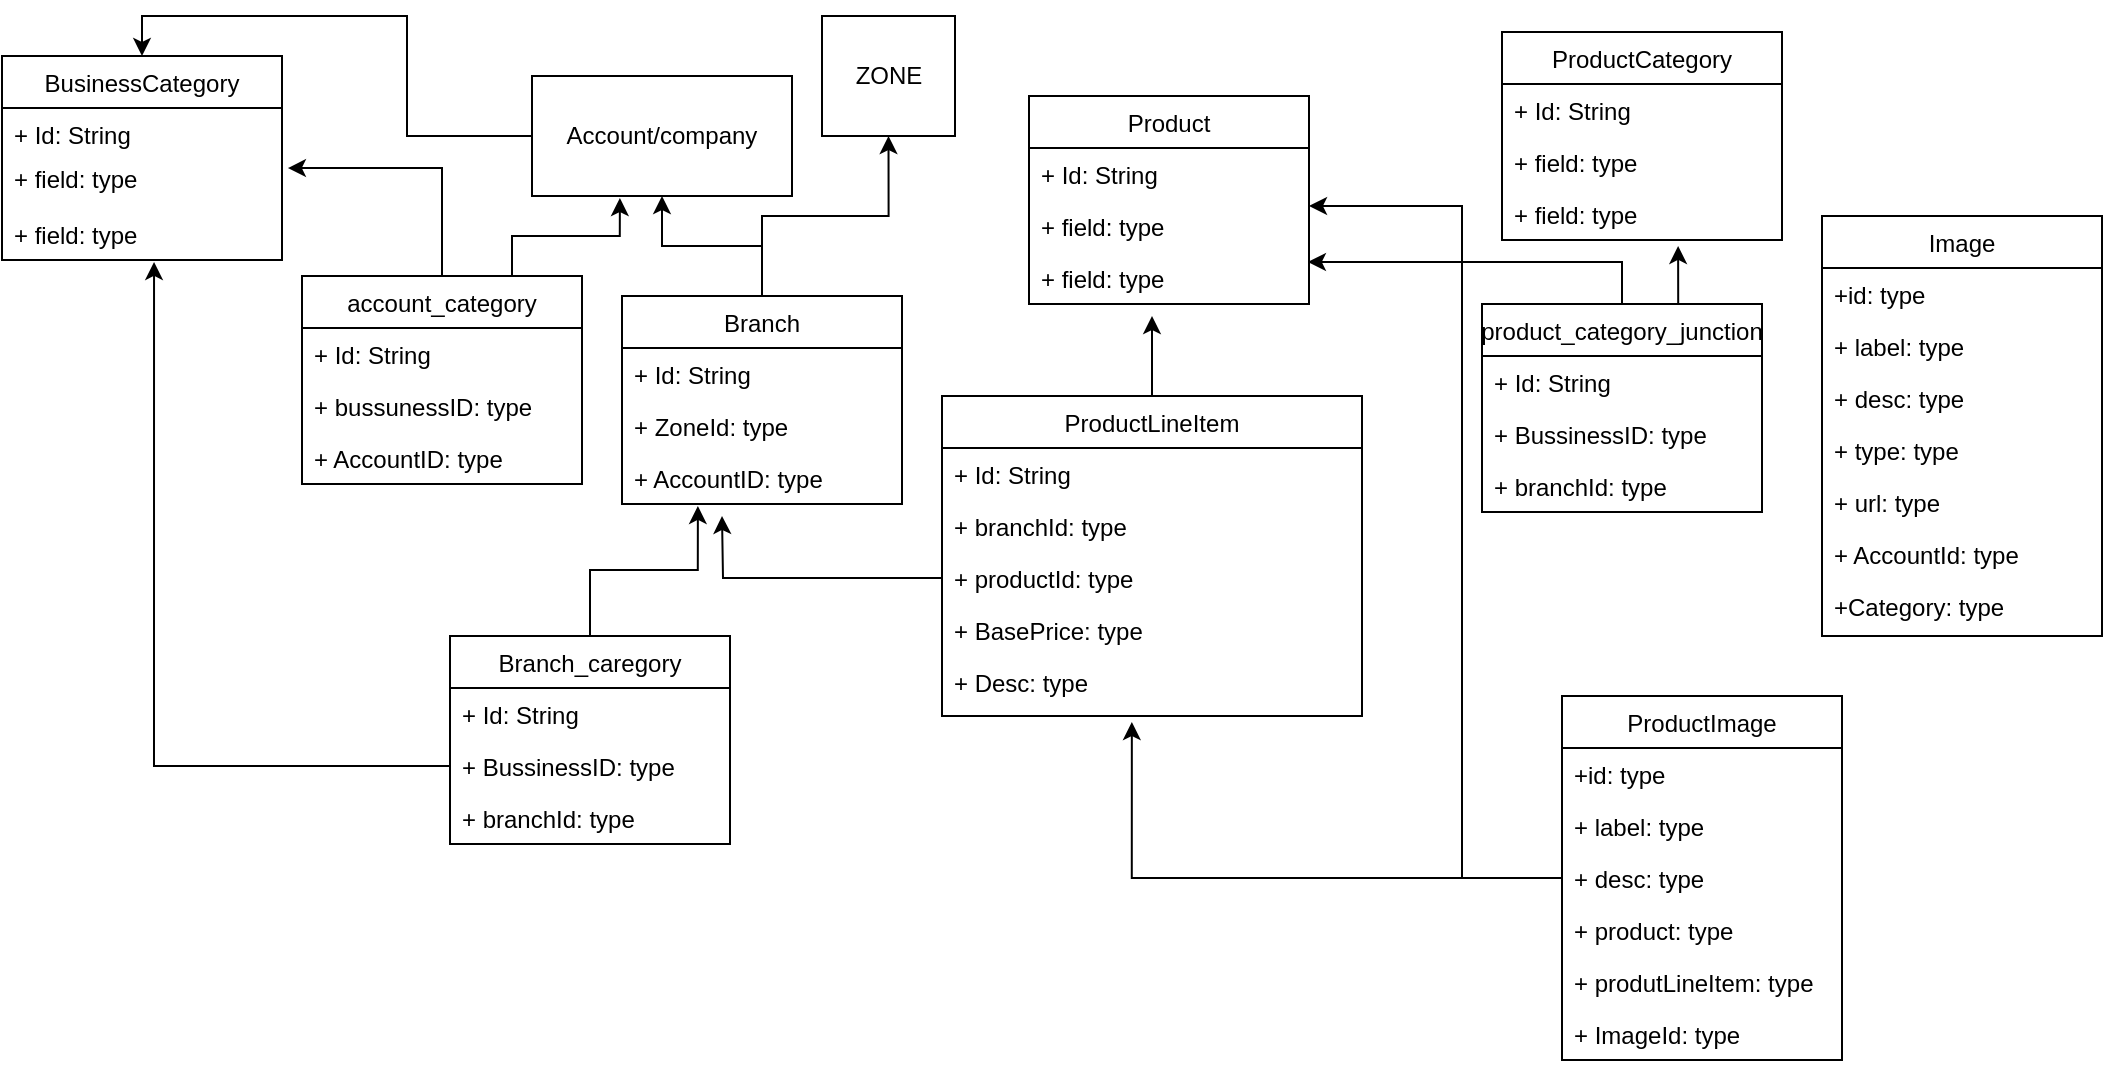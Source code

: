 <mxfile version="13.6.3" type="device"><diagram id="-jXiOBRABR_II33NJsS6" name="Page-1"><mxGraphModel dx="1773" dy="517" grid="1" gridSize="10" guides="1" tooltips="1" connect="1" arrows="1" fold="1" page="1" pageScale="1" pageWidth="827" pageHeight="1169" math="0" shadow="0"><root><mxCell id="0"/><mxCell id="1" parent="0"/><mxCell id="VcRaurv5bGs__2s_snQf-30" style="edgeStyle=orthogonalEdgeStyle;rounded=0;orthogonalLoop=1;jettySize=auto;html=1;entryX=0.5;entryY=0;entryDx=0;entryDy=0;" edge="1" parent="1" source="d-6-_kCH5ZK5vHoBKYSz-13" target="VcRaurv5bGs__2s_snQf-17"><mxGeometry relative="1" as="geometry"/></mxCell><mxCell id="d-6-_kCH5ZK5vHoBKYSz-13" value="Account/company" style="rounded=0;whiteSpace=wrap;html=1;" parent="1" vertex="1"><mxGeometry x="25" y="40" width="130" height="60" as="geometry"/></mxCell><mxCell id="d-6-_kCH5ZK5vHoBKYSz-52" style="edgeStyle=orthogonalEdgeStyle;rounded=0;orthogonalLoop=1;jettySize=auto;html=1;" parent="1" source="d-6-_kCH5ZK5vHoBKYSz-22" target="d-6-_kCH5ZK5vHoBKYSz-5" edge="1"><mxGeometry relative="1" as="geometry"><Array as="points"><mxPoint x="490" y="441"/><mxPoint x="490" y="105"/></Array></mxGeometry></mxCell><mxCell id="d-6-_kCH5ZK5vHoBKYSz-53" style="edgeStyle=orthogonalEdgeStyle;rounded=0;orthogonalLoop=1;jettySize=auto;html=1;entryX=0.452;entryY=1.1;entryDx=0;entryDy=0;entryPerimeter=0;" parent="1" source="d-6-_kCH5ZK5vHoBKYSz-25" target="d-6-_kCH5ZK5vHoBKYSz-59" edge="1"><mxGeometry relative="1" as="geometry"><mxPoint x="310" y="400" as="targetPoint"/><Array as="points"><mxPoint x="325" y="441"/></Array></mxGeometry></mxCell><mxCell id="d-6-_kCH5ZK5vHoBKYSz-22" value="ProductImage" style="swimlane;fontStyle=0;childLayout=stackLayout;horizontal=1;startSize=26;fillColor=none;horizontalStack=0;resizeParent=1;resizeParentMax=0;resizeLast=0;collapsible=1;marginBottom=0;" parent="1" vertex="1"><mxGeometry x="540" y="350" width="140" height="182" as="geometry"/></mxCell><mxCell id="d-6-_kCH5ZK5vHoBKYSz-23" value="+id: type" style="text;strokeColor=none;fillColor=none;align=left;verticalAlign=top;spacingLeft=4;spacingRight=4;overflow=hidden;rotatable=0;points=[[0,0.5],[1,0.5]];portConstraint=eastwest;" parent="d-6-_kCH5ZK5vHoBKYSz-22" vertex="1"><mxGeometry y="26" width="140" height="26" as="geometry"/></mxCell><mxCell id="d-6-_kCH5ZK5vHoBKYSz-24" value="+ label: type" style="text;strokeColor=none;fillColor=none;align=left;verticalAlign=top;spacingLeft=4;spacingRight=4;overflow=hidden;rotatable=0;points=[[0,0.5],[1,0.5]];portConstraint=eastwest;" parent="d-6-_kCH5ZK5vHoBKYSz-22" vertex="1"><mxGeometry y="52" width="140" height="26" as="geometry"/></mxCell><mxCell id="d-6-_kCH5ZK5vHoBKYSz-25" value="+ desc: type" style="text;strokeColor=none;fillColor=none;align=left;verticalAlign=top;spacingLeft=4;spacingRight=4;overflow=hidden;rotatable=0;points=[[0,0.5],[1,0.5]];portConstraint=eastwest;" parent="d-6-_kCH5ZK5vHoBKYSz-22" vertex="1"><mxGeometry y="78" width="140" height="26" as="geometry"/></mxCell><mxCell id="d-6-_kCH5ZK5vHoBKYSz-31" value="+ product: type" style="text;strokeColor=none;fillColor=none;align=left;verticalAlign=top;spacingLeft=4;spacingRight=4;overflow=hidden;rotatable=0;points=[[0,0.5],[1,0.5]];portConstraint=eastwest;" parent="d-6-_kCH5ZK5vHoBKYSz-22" vertex="1"><mxGeometry y="104" width="140" height="26" as="geometry"/></mxCell><mxCell id="d-6-_kCH5ZK5vHoBKYSz-51" value="+ produtLineItem: type" style="text;strokeColor=none;fillColor=none;align=left;verticalAlign=top;spacingLeft=4;spacingRight=4;overflow=hidden;rotatable=0;points=[[0,0.5],[1,0.5]];portConstraint=eastwest;" parent="d-6-_kCH5ZK5vHoBKYSz-22" vertex="1"><mxGeometry y="130" width="140" height="26" as="geometry"/></mxCell><mxCell id="d-6-_kCH5ZK5vHoBKYSz-54" value="+ ImageId: type" style="text;strokeColor=none;fillColor=none;align=left;verticalAlign=top;spacingLeft=4;spacingRight=4;overflow=hidden;rotatable=0;points=[[0,0.5],[1,0.5]];portConstraint=eastwest;" parent="d-6-_kCH5ZK5vHoBKYSz-22" vertex="1"><mxGeometry y="156" width="140" height="26" as="geometry"/></mxCell><mxCell id="VcRaurv5bGs__2s_snQf-13" style="edgeStyle=orthogonalEdgeStyle;rounded=0;orthogonalLoop=1;jettySize=auto;html=1;" edge="1" parent="1" source="d-6-_kCH5ZK5vHoBKYSz-7"><mxGeometry relative="1" as="geometry"><mxPoint x="335" y="160" as="targetPoint"/></mxGeometry></mxCell><mxCell id="d-6-_kCH5ZK5vHoBKYSz-7" value="ProductLineItem" style="swimlane;fontStyle=0;childLayout=stackLayout;horizontal=1;startSize=26;fillColor=none;horizontalStack=0;resizeParent=1;resizeParentMax=0;resizeLast=0;collapsible=1;marginBottom=0;" parent="1" vertex="1"><mxGeometry x="230" y="200" width="210" height="160" as="geometry"/></mxCell><mxCell id="d-6-_kCH5ZK5vHoBKYSz-11" value="+ Id: String" style="text;strokeColor=none;fillColor=none;align=left;verticalAlign=top;spacingLeft=4;spacingRight=4;overflow=hidden;rotatable=0;points=[[0,0.5],[1,0.5]];portConstraint=eastwest;" parent="d-6-_kCH5ZK5vHoBKYSz-7" vertex="1"><mxGeometry y="26" width="210" height="26" as="geometry"/></mxCell><mxCell id="d-6-_kCH5ZK5vHoBKYSz-9" value="+ branchId: type" style="text;strokeColor=none;fillColor=none;align=left;verticalAlign=top;spacingLeft=4;spacingRight=4;overflow=hidden;rotatable=0;points=[[0,0.5],[1,0.5]];portConstraint=eastwest;" parent="d-6-_kCH5ZK5vHoBKYSz-7" vertex="1"><mxGeometry y="52" width="210" height="26" as="geometry"/></mxCell><mxCell id="d-6-_kCH5ZK5vHoBKYSz-10" value="+ productId: type" style="text;strokeColor=none;fillColor=none;align=left;verticalAlign=top;spacingLeft=4;spacingRight=4;overflow=hidden;rotatable=0;points=[[0,0.5],[1,0.5]];portConstraint=eastwest;" parent="d-6-_kCH5ZK5vHoBKYSz-7" vertex="1"><mxGeometry y="78" width="210" height="26" as="geometry"/></mxCell><mxCell id="d-6-_kCH5ZK5vHoBKYSz-58" value="+ BasePrice: type" style="text;strokeColor=none;fillColor=none;align=left;verticalAlign=top;spacingLeft=4;spacingRight=4;overflow=hidden;rotatable=0;points=[[0,0.5],[1,0.5]];portConstraint=eastwest;" parent="d-6-_kCH5ZK5vHoBKYSz-7" vertex="1"><mxGeometry y="104" width="210" height="26" as="geometry"/></mxCell><mxCell id="d-6-_kCH5ZK5vHoBKYSz-59" value="+ Desc: type" style="text;strokeColor=none;fillColor=none;align=left;verticalAlign=top;spacingLeft=4;spacingRight=4;overflow=hidden;rotatable=0;points=[[0,0.5],[1,0.5]];portConstraint=eastwest;" parent="d-6-_kCH5ZK5vHoBKYSz-7" vertex="1"><mxGeometry y="130" width="210" height="30" as="geometry"/></mxCell><mxCell id="VcRaurv5bGs__2s_snQf-9" value="" style="edgeStyle=orthogonalEdgeStyle;rounded=0;orthogonalLoop=1;jettySize=auto;html=1;" edge="1" parent="1" source="VcRaurv5bGs__2s_snQf-5" target="d-6-_kCH5ZK5vHoBKYSz-13"><mxGeometry relative="1" as="geometry"/></mxCell><mxCell id="VcRaurv5bGs__2s_snQf-22" style="edgeStyle=orthogonalEdgeStyle;rounded=0;orthogonalLoop=1;jettySize=auto;html=1;entryX=0.5;entryY=1;entryDx=0;entryDy=0;" edge="1" parent="1" source="VcRaurv5bGs__2s_snQf-5" target="VcRaurv5bGs__2s_snQf-15"><mxGeometry relative="1" as="geometry"/></mxCell><mxCell id="VcRaurv5bGs__2s_snQf-5" value="Branch" style="swimlane;fontStyle=0;childLayout=stackLayout;horizontal=1;startSize=26;fillColor=none;horizontalStack=0;resizeParent=1;resizeParentMax=0;resizeLast=0;collapsible=1;marginBottom=0;" vertex="1" parent="1"><mxGeometry x="70" y="150" width="140" height="104" as="geometry"/></mxCell><mxCell id="VcRaurv5bGs__2s_snQf-6" value="+ Id: String" style="text;strokeColor=none;fillColor=none;align=left;verticalAlign=top;spacingLeft=4;spacingRight=4;overflow=hidden;rotatable=0;points=[[0,0.5],[1,0.5]];portConstraint=eastwest;" vertex="1" parent="VcRaurv5bGs__2s_snQf-5"><mxGeometry y="26" width="140" height="26" as="geometry"/></mxCell><mxCell id="VcRaurv5bGs__2s_snQf-7" value="+ ZoneId: type" style="text;strokeColor=none;fillColor=none;align=left;verticalAlign=top;spacingLeft=4;spacingRight=4;overflow=hidden;rotatable=0;points=[[0,0.5],[1,0.5]];portConstraint=eastwest;" vertex="1" parent="VcRaurv5bGs__2s_snQf-5"><mxGeometry y="52" width="140" height="26" as="geometry"/></mxCell><mxCell id="VcRaurv5bGs__2s_snQf-8" value="+ AccountID: type" style="text;strokeColor=none;fillColor=none;align=left;verticalAlign=top;spacingLeft=4;spacingRight=4;overflow=hidden;rotatable=0;points=[[0,0.5],[1,0.5]];portConstraint=eastwest;" vertex="1" parent="VcRaurv5bGs__2s_snQf-5"><mxGeometry y="78" width="140" height="26" as="geometry"/></mxCell><mxCell id="VcRaurv5bGs__2s_snQf-10" style="edgeStyle=orthogonalEdgeStyle;rounded=0;orthogonalLoop=1;jettySize=auto;html=1;" edge="1" parent="1" source="d-6-_kCH5ZK5vHoBKYSz-10"><mxGeometry relative="1" as="geometry"><mxPoint x="120" y="260" as="targetPoint"/></mxGeometry></mxCell><mxCell id="d-6-_kCH5ZK5vHoBKYSz-3" value="Product" style="swimlane;fontStyle=0;childLayout=stackLayout;horizontal=1;startSize=26;fillColor=none;horizontalStack=0;resizeParent=1;resizeParentMax=0;resizeLast=0;collapsible=1;marginBottom=0;" parent="1" vertex="1"><mxGeometry x="273.5" y="50" width="140" height="104" as="geometry"/></mxCell><mxCell id="d-6-_kCH5ZK5vHoBKYSz-4" value="+ Id: String" style="text;strokeColor=none;fillColor=none;align=left;verticalAlign=top;spacingLeft=4;spacingRight=4;overflow=hidden;rotatable=0;points=[[0,0.5],[1,0.5]];portConstraint=eastwest;" parent="d-6-_kCH5ZK5vHoBKYSz-3" vertex="1"><mxGeometry y="26" width="140" height="26" as="geometry"/></mxCell><mxCell id="d-6-_kCH5ZK5vHoBKYSz-5" value="+ field: type" style="text;strokeColor=none;fillColor=none;align=left;verticalAlign=top;spacingLeft=4;spacingRight=4;overflow=hidden;rotatable=0;points=[[0,0.5],[1,0.5]];portConstraint=eastwest;" parent="d-6-_kCH5ZK5vHoBKYSz-3" vertex="1"><mxGeometry y="52" width="140" height="26" as="geometry"/></mxCell><mxCell id="d-6-_kCH5ZK5vHoBKYSz-6" value="+ field: type" style="text;strokeColor=none;fillColor=none;align=left;verticalAlign=top;spacingLeft=4;spacingRight=4;overflow=hidden;rotatable=0;points=[[0,0.5],[1,0.5]];portConstraint=eastwest;" parent="d-6-_kCH5ZK5vHoBKYSz-3" vertex="1"><mxGeometry y="78" width="140" height="26" as="geometry"/></mxCell><mxCell id="VcRaurv5bGs__2s_snQf-1" value="ProductCategory" style="swimlane;fontStyle=0;childLayout=stackLayout;horizontal=1;startSize=26;fillColor=none;horizontalStack=0;resizeParent=1;resizeParentMax=0;resizeLast=0;collapsible=1;marginBottom=0;" vertex="1" parent="1"><mxGeometry x="510" y="18" width="140" height="104" as="geometry"/></mxCell><mxCell id="VcRaurv5bGs__2s_snQf-2" value="+ Id: String" style="text;strokeColor=none;fillColor=none;align=left;verticalAlign=top;spacingLeft=4;spacingRight=4;overflow=hidden;rotatable=0;points=[[0,0.5],[1,0.5]];portConstraint=eastwest;" vertex="1" parent="VcRaurv5bGs__2s_snQf-1"><mxGeometry y="26" width="140" height="26" as="geometry"/></mxCell><mxCell id="VcRaurv5bGs__2s_snQf-3" value="+ field: type" style="text;strokeColor=none;fillColor=none;align=left;verticalAlign=top;spacingLeft=4;spacingRight=4;overflow=hidden;rotatable=0;points=[[0,0.5],[1,0.5]];portConstraint=eastwest;" vertex="1" parent="VcRaurv5bGs__2s_snQf-1"><mxGeometry y="52" width="140" height="26" as="geometry"/></mxCell><mxCell id="VcRaurv5bGs__2s_snQf-4" value="+ field: type" style="text;strokeColor=none;fillColor=none;align=left;verticalAlign=top;spacingLeft=4;spacingRight=4;overflow=hidden;rotatable=0;points=[[0,0.5],[1,0.5]];portConstraint=eastwest;" vertex="1" parent="VcRaurv5bGs__2s_snQf-1"><mxGeometry y="78" width="140" height="26" as="geometry"/></mxCell><mxCell id="VcRaurv5bGs__2s_snQf-15" value="ZONE" style="rounded=0;whiteSpace=wrap;html=1;" vertex="1" parent="1"><mxGeometry x="170" y="10" width="66.5" height="60" as="geometry"/></mxCell><mxCell id="d-6-_kCH5ZK5vHoBKYSz-42" value="Image" style="swimlane;fontStyle=0;childLayout=stackLayout;horizontal=1;startSize=26;fillColor=none;horizontalStack=0;resizeParent=1;resizeParentMax=0;resizeLast=0;collapsible=1;marginBottom=0;" parent="1" vertex="1"><mxGeometry x="670" y="110" width="140" height="210" as="geometry"/></mxCell><mxCell id="d-6-_kCH5ZK5vHoBKYSz-43" value="+id: type" style="text;strokeColor=none;fillColor=none;align=left;verticalAlign=top;spacingLeft=4;spacingRight=4;overflow=hidden;rotatable=0;points=[[0,0.5],[1,0.5]];portConstraint=eastwest;" parent="d-6-_kCH5ZK5vHoBKYSz-42" vertex="1"><mxGeometry y="26" width="140" height="26" as="geometry"/></mxCell><mxCell id="d-6-_kCH5ZK5vHoBKYSz-44" value="+ label: type" style="text;strokeColor=none;fillColor=none;align=left;verticalAlign=top;spacingLeft=4;spacingRight=4;overflow=hidden;rotatable=0;points=[[0,0.5],[1,0.5]];portConstraint=eastwest;" parent="d-6-_kCH5ZK5vHoBKYSz-42" vertex="1"><mxGeometry y="52" width="140" height="26" as="geometry"/></mxCell><mxCell id="d-6-_kCH5ZK5vHoBKYSz-45" value="+ desc: type" style="text;strokeColor=none;fillColor=none;align=left;verticalAlign=top;spacingLeft=4;spacingRight=4;overflow=hidden;rotatable=0;points=[[0,0.5],[1,0.5]];portConstraint=eastwest;" parent="d-6-_kCH5ZK5vHoBKYSz-42" vertex="1"><mxGeometry y="78" width="140" height="26" as="geometry"/></mxCell><mxCell id="d-6-_kCH5ZK5vHoBKYSz-46" value="+ type: type" style="text;strokeColor=none;fillColor=none;align=left;verticalAlign=top;spacingLeft=4;spacingRight=4;overflow=hidden;rotatable=0;points=[[0,0.5],[1,0.5]];portConstraint=eastwest;" parent="d-6-_kCH5ZK5vHoBKYSz-42" vertex="1"><mxGeometry y="104" width="140" height="26" as="geometry"/></mxCell><mxCell id="d-6-_kCH5ZK5vHoBKYSz-47" value="+ url: type" style="text;strokeColor=none;fillColor=none;align=left;verticalAlign=top;spacingLeft=4;spacingRight=4;overflow=hidden;rotatable=0;points=[[0,0.5],[1,0.5]];portConstraint=eastwest;" parent="d-6-_kCH5ZK5vHoBKYSz-42" vertex="1"><mxGeometry y="130" width="140" height="26" as="geometry"/></mxCell><mxCell id="d-6-_kCH5ZK5vHoBKYSz-48" value="+ AccountId: type" style="text;strokeColor=none;fillColor=none;align=left;verticalAlign=top;spacingLeft=4;spacingRight=4;overflow=hidden;rotatable=0;points=[[0,0.5],[1,0.5]];portConstraint=eastwest;" parent="d-6-_kCH5ZK5vHoBKYSz-42" vertex="1"><mxGeometry y="156" width="140" height="26" as="geometry"/></mxCell><mxCell id="d-6-_kCH5ZK5vHoBKYSz-57" value="+Category: type" style="text;strokeColor=none;fillColor=none;align=left;verticalAlign=top;spacingLeft=4;spacingRight=4;overflow=hidden;rotatable=0;points=[[0,0.5],[1,0.5]];portConstraint=eastwest;" parent="d-6-_kCH5ZK5vHoBKYSz-42" vertex="1"><mxGeometry y="182" width="140" height="28" as="geometry"/></mxCell><mxCell id="VcRaurv5bGs__2s_snQf-17" value="BusinessCategory" style="swimlane;fontStyle=0;childLayout=stackLayout;horizontal=1;startSize=26;fillColor=none;horizontalStack=0;resizeParent=1;resizeParentMax=0;resizeLast=0;collapsible=1;marginBottom=0;" vertex="1" parent="1"><mxGeometry x="-240" y="30" width="140" height="102" as="geometry"/></mxCell><mxCell id="VcRaurv5bGs__2s_snQf-18" value="+ Id: String" style="text;strokeColor=none;fillColor=none;align=left;verticalAlign=top;spacingLeft=4;spacingRight=4;overflow=hidden;rotatable=0;points=[[0,0.5],[1,0.5]];portConstraint=eastwest;" vertex="1" parent="VcRaurv5bGs__2s_snQf-17"><mxGeometry y="26" width="140" height="22" as="geometry"/></mxCell><mxCell id="VcRaurv5bGs__2s_snQf-19" value="+ field: type" style="text;strokeColor=none;fillColor=none;align=left;verticalAlign=top;spacingLeft=4;spacingRight=4;overflow=hidden;rotatable=0;points=[[0,0.5],[1,0.5]];portConstraint=eastwest;" vertex="1" parent="VcRaurv5bGs__2s_snQf-17"><mxGeometry y="48" width="140" height="28" as="geometry"/></mxCell><mxCell id="VcRaurv5bGs__2s_snQf-20" value="+ field: type" style="text;strokeColor=none;fillColor=none;align=left;verticalAlign=top;spacingLeft=4;spacingRight=4;overflow=hidden;rotatable=0;points=[[0,0.5],[1,0.5]];portConstraint=eastwest;" vertex="1" parent="VcRaurv5bGs__2s_snQf-17"><mxGeometry y="76" width="140" height="26" as="geometry"/></mxCell><mxCell id="VcRaurv5bGs__2s_snQf-39" style="edgeStyle=orthogonalEdgeStyle;rounded=0;orthogonalLoop=1;jettySize=auto;html=1;entryX=0.271;entryY=1.038;entryDx=0;entryDy=0;entryPerimeter=0;" edge="1" parent="1" source="VcRaurv5bGs__2s_snQf-35" target="VcRaurv5bGs__2s_snQf-8"><mxGeometry relative="1" as="geometry"/></mxCell><mxCell id="VcRaurv5bGs__2s_snQf-35" value="Branch_caregory" style="swimlane;fontStyle=0;childLayout=stackLayout;horizontal=1;startSize=26;fillColor=none;horizontalStack=0;resizeParent=1;resizeParentMax=0;resizeLast=0;collapsible=1;marginBottom=0;" vertex="1" parent="1"><mxGeometry x="-16" y="320" width="140" height="104" as="geometry"/></mxCell><mxCell id="VcRaurv5bGs__2s_snQf-36" value="+ Id: String" style="text;strokeColor=none;fillColor=none;align=left;verticalAlign=top;spacingLeft=4;spacingRight=4;overflow=hidden;rotatable=0;points=[[0,0.5],[1,0.5]];portConstraint=eastwest;" vertex="1" parent="VcRaurv5bGs__2s_snQf-35"><mxGeometry y="26" width="140" height="26" as="geometry"/></mxCell><mxCell id="VcRaurv5bGs__2s_snQf-37" value="+ BussinessID: type" style="text;strokeColor=none;fillColor=none;align=left;verticalAlign=top;spacingLeft=4;spacingRight=4;overflow=hidden;rotatable=0;points=[[0,0.5],[1,0.5]];portConstraint=eastwest;" vertex="1" parent="VcRaurv5bGs__2s_snQf-35"><mxGeometry y="52" width="140" height="26" as="geometry"/></mxCell><mxCell id="VcRaurv5bGs__2s_snQf-38" value="+ branchId: type" style="text;strokeColor=none;fillColor=none;align=left;verticalAlign=top;spacingLeft=4;spacingRight=4;overflow=hidden;rotatable=0;points=[[0,0.5],[1,0.5]];portConstraint=eastwest;" vertex="1" parent="VcRaurv5bGs__2s_snQf-35"><mxGeometry y="78" width="140" height="26" as="geometry"/></mxCell><mxCell id="VcRaurv5bGs__2s_snQf-40" style="edgeStyle=orthogonalEdgeStyle;rounded=0;orthogonalLoop=1;jettySize=auto;html=1;entryX=0.543;entryY=1.038;entryDx=0;entryDy=0;entryPerimeter=0;" edge="1" parent="1" source="VcRaurv5bGs__2s_snQf-37" target="VcRaurv5bGs__2s_snQf-20"><mxGeometry relative="1" as="geometry"/></mxCell><mxCell id="VcRaurv5bGs__2s_snQf-45" style="edgeStyle=orthogonalEdgeStyle;rounded=0;orthogonalLoop=1;jettySize=auto;html=1;entryX=1.021;entryY=0.286;entryDx=0;entryDy=0;entryPerimeter=0;" edge="1" parent="1" source="VcRaurv5bGs__2s_snQf-41" target="VcRaurv5bGs__2s_snQf-19"><mxGeometry relative="1" as="geometry"/></mxCell><mxCell id="VcRaurv5bGs__2s_snQf-46" style="edgeStyle=orthogonalEdgeStyle;rounded=0;orthogonalLoop=1;jettySize=auto;html=1;exitX=0.75;exitY=0;exitDx=0;exitDy=0;entryX=0.338;entryY=1.017;entryDx=0;entryDy=0;entryPerimeter=0;" edge="1" parent="1" source="VcRaurv5bGs__2s_snQf-41" target="d-6-_kCH5ZK5vHoBKYSz-13"><mxGeometry relative="1" as="geometry"/></mxCell><mxCell id="VcRaurv5bGs__2s_snQf-41" value="account_category" style="swimlane;fontStyle=0;childLayout=stackLayout;horizontal=1;startSize=26;fillColor=none;horizontalStack=0;resizeParent=1;resizeParentMax=0;resizeLast=0;collapsible=1;marginBottom=0;" vertex="1" parent="1"><mxGeometry x="-90" y="140" width="140" height="104" as="geometry"/></mxCell><mxCell id="VcRaurv5bGs__2s_snQf-42" value="+ Id: String" style="text;strokeColor=none;fillColor=none;align=left;verticalAlign=top;spacingLeft=4;spacingRight=4;overflow=hidden;rotatable=0;points=[[0,0.5],[1,0.5]];portConstraint=eastwest;" vertex="1" parent="VcRaurv5bGs__2s_snQf-41"><mxGeometry y="26" width="140" height="26" as="geometry"/></mxCell><mxCell id="VcRaurv5bGs__2s_snQf-43" value="+ bussunessID: type" style="text;strokeColor=none;fillColor=none;align=left;verticalAlign=top;spacingLeft=4;spacingRight=4;overflow=hidden;rotatable=0;points=[[0,0.5],[1,0.5]];portConstraint=eastwest;" vertex="1" parent="VcRaurv5bGs__2s_snQf-41"><mxGeometry y="52" width="140" height="26" as="geometry"/></mxCell><mxCell id="VcRaurv5bGs__2s_snQf-44" value="+ AccountID: type" style="text;strokeColor=none;fillColor=none;align=left;verticalAlign=top;spacingLeft=4;spacingRight=4;overflow=hidden;rotatable=0;points=[[0,0.5],[1,0.5]];portConstraint=eastwest;" vertex="1" parent="VcRaurv5bGs__2s_snQf-41"><mxGeometry y="78" width="140" height="26" as="geometry"/></mxCell><mxCell id="VcRaurv5bGs__2s_snQf-51" style="edgeStyle=orthogonalEdgeStyle;rounded=0;orthogonalLoop=1;jettySize=auto;html=1;entryX=0.996;entryY=1.192;entryDx=0;entryDy=0;entryPerimeter=0;" edge="1" parent="1" source="VcRaurv5bGs__2s_snQf-47" target="d-6-_kCH5ZK5vHoBKYSz-5"><mxGeometry relative="1" as="geometry"/></mxCell><mxCell id="VcRaurv5bGs__2s_snQf-52" style="edgeStyle=orthogonalEdgeStyle;rounded=0;orthogonalLoop=1;jettySize=auto;html=1;exitX=0.75;exitY=0;exitDx=0;exitDy=0;entryX=0.629;entryY=1.115;entryDx=0;entryDy=0;entryPerimeter=0;" edge="1" parent="1" source="VcRaurv5bGs__2s_snQf-47" target="VcRaurv5bGs__2s_snQf-4"><mxGeometry relative="1" as="geometry"/></mxCell><mxCell id="VcRaurv5bGs__2s_snQf-47" value="product_category_junction" style="swimlane;fontStyle=0;childLayout=stackLayout;horizontal=1;startSize=26;fillColor=none;horizontalStack=0;resizeParent=1;resizeParentMax=0;resizeLast=0;collapsible=1;marginBottom=0;" vertex="1" parent="1"><mxGeometry x="500" y="154" width="140" height="104" as="geometry"/></mxCell><mxCell id="VcRaurv5bGs__2s_snQf-48" value="+ Id: String" style="text;strokeColor=none;fillColor=none;align=left;verticalAlign=top;spacingLeft=4;spacingRight=4;overflow=hidden;rotatable=0;points=[[0,0.5],[1,0.5]];portConstraint=eastwest;" vertex="1" parent="VcRaurv5bGs__2s_snQf-47"><mxGeometry y="26" width="140" height="26" as="geometry"/></mxCell><mxCell id="VcRaurv5bGs__2s_snQf-49" value="+ BussinessID: type" style="text;strokeColor=none;fillColor=none;align=left;verticalAlign=top;spacingLeft=4;spacingRight=4;overflow=hidden;rotatable=0;points=[[0,0.5],[1,0.5]];portConstraint=eastwest;" vertex="1" parent="VcRaurv5bGs__2s_snQf-47"><mxGeometry y="52" width="140" height="26" as="geometry"/></mxCell><mxCell id="VcRaurv5bGs__2s_snQf-50" value="+ branchId: type" style="text;strokeColor=none;fillColor=none;align=left;verticalAlign=top;spacingLeft=4;spacingRight=4;overflow=hidden;rotatable=0;points=[[0,0.5],[1,0.5]];portConstraint=eastwest;" vertex="1" parent="VcRaurv5bGs__2s_snQf-47"><mxGeometry y="78" width="140" height="26" as="geometry"/></mxCell></root></mxGraphModel></diagram></mxfile>